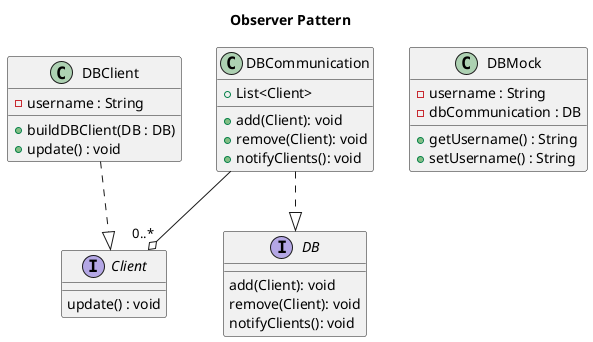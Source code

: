 @startuml
title Observer Pattern

interface Client{
update() : void
}

interface DB{
add(Client): void
remove(Client): void
notifyClients(): void
}

class DBClient{
-username : String
+buildDBClient(DB : DB)
+update() : void
}

class DBCommunication{
+List<Client>
+add(Client): void
+remove(Client): void
+notifyClients(): void
}

class DBMock {
-username : String
-dbCommunication : DB
+getUsername() : String
+setUsername() : String
}

DBClient ..|> Client
DBCommunication ..|> DB
DBCommunication --o "0..*" Client
@enduml